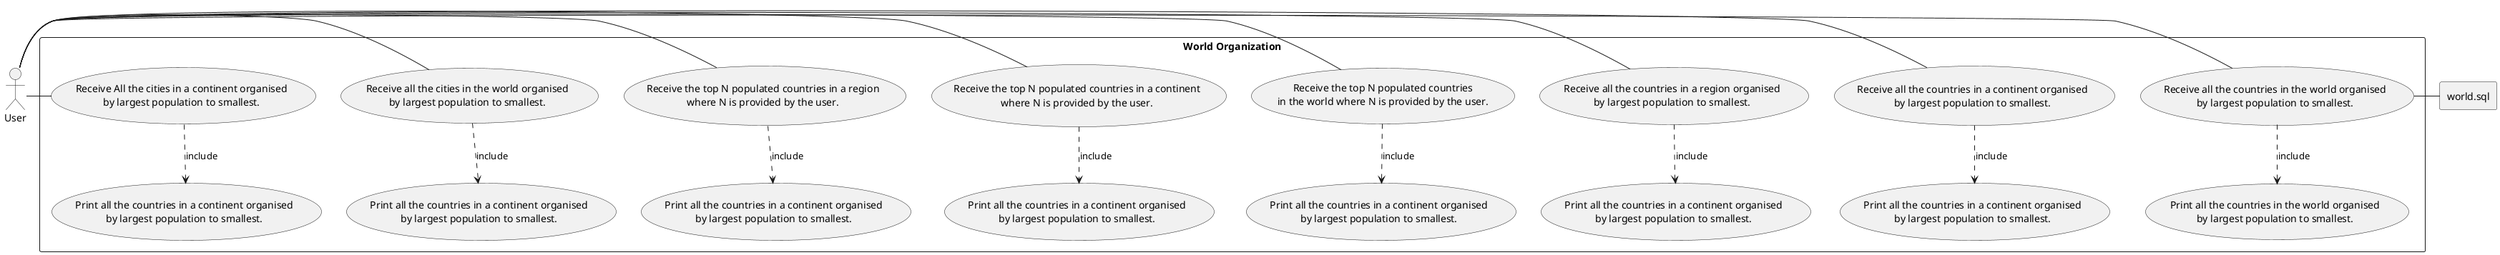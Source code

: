 @startuml

actor User as "User"

rectangle world.sql

rectangle "World Organization" {
    usecase UC4 as "Receive all the countries in the world organised
                        by largest population to smallest."
    usecase UC5 as "Receive all the countries in a continent organised
                        by largest population to smallest."
    usecase UC6 as "Receive all the countries in a region organised
                        by largest population to smallest."
    usecase UC7 as "Receive the top N populated countries
                        in the world where N is provided by the user."
    usecase UC8 as "Receive the top N populated countries in a continent
                                where N is provided by the user."
    usecase UC9 as "Receive the top N populated countries in a region
                                where N is provided by the user."
    usecase UC10 as "Receive all the cities in the world organised
                                  by largest population to smallest."
    usecase UC11 as "Receive All the cities in a continent organised
                                by largest population to smallest."

    usecase UCa as "Print all the countries in the world organised
                    by largest population to smallest."
    usecase UCb as "Print all the countries in a continent organised
                              by largest population to smallest."
    usecase UCc as "Print all the countries in a continent organised
                              by largest population to smallest."
    usecase UCd as "Print all the countries in a continent organised
                              by largest population to smallest."
    usecase UCe as "Print all the countries in a continent organised
                                  by largest population to smallest."
    usecase UCf as "Print all the countries in a continent organised
                                  by largest population to smallest."
    usecase UCg as "Print all the countries in a continent organised
                                  by largest population to smallest."
    usecase UCh as "Print all the countries in a continent organised
                                  by largest population to smallest."

    User - UC4
    User - UC5
    User - UC6
    User - UC7
    User - UC8
    User - UC9
    User - UC10
    User - UC11
    UC4 ..> UCa : include
    UC5 ..> UCb : include
    UC6 ..> UCc : include
    UC7 ..> UCd : include
    UC8 ..> UCe : include
    UC9 ..> UCf : include
    UC10 ..> UCg : include
    UC11 ..> UCh : include
    UC4 - world.sql
}

@endum